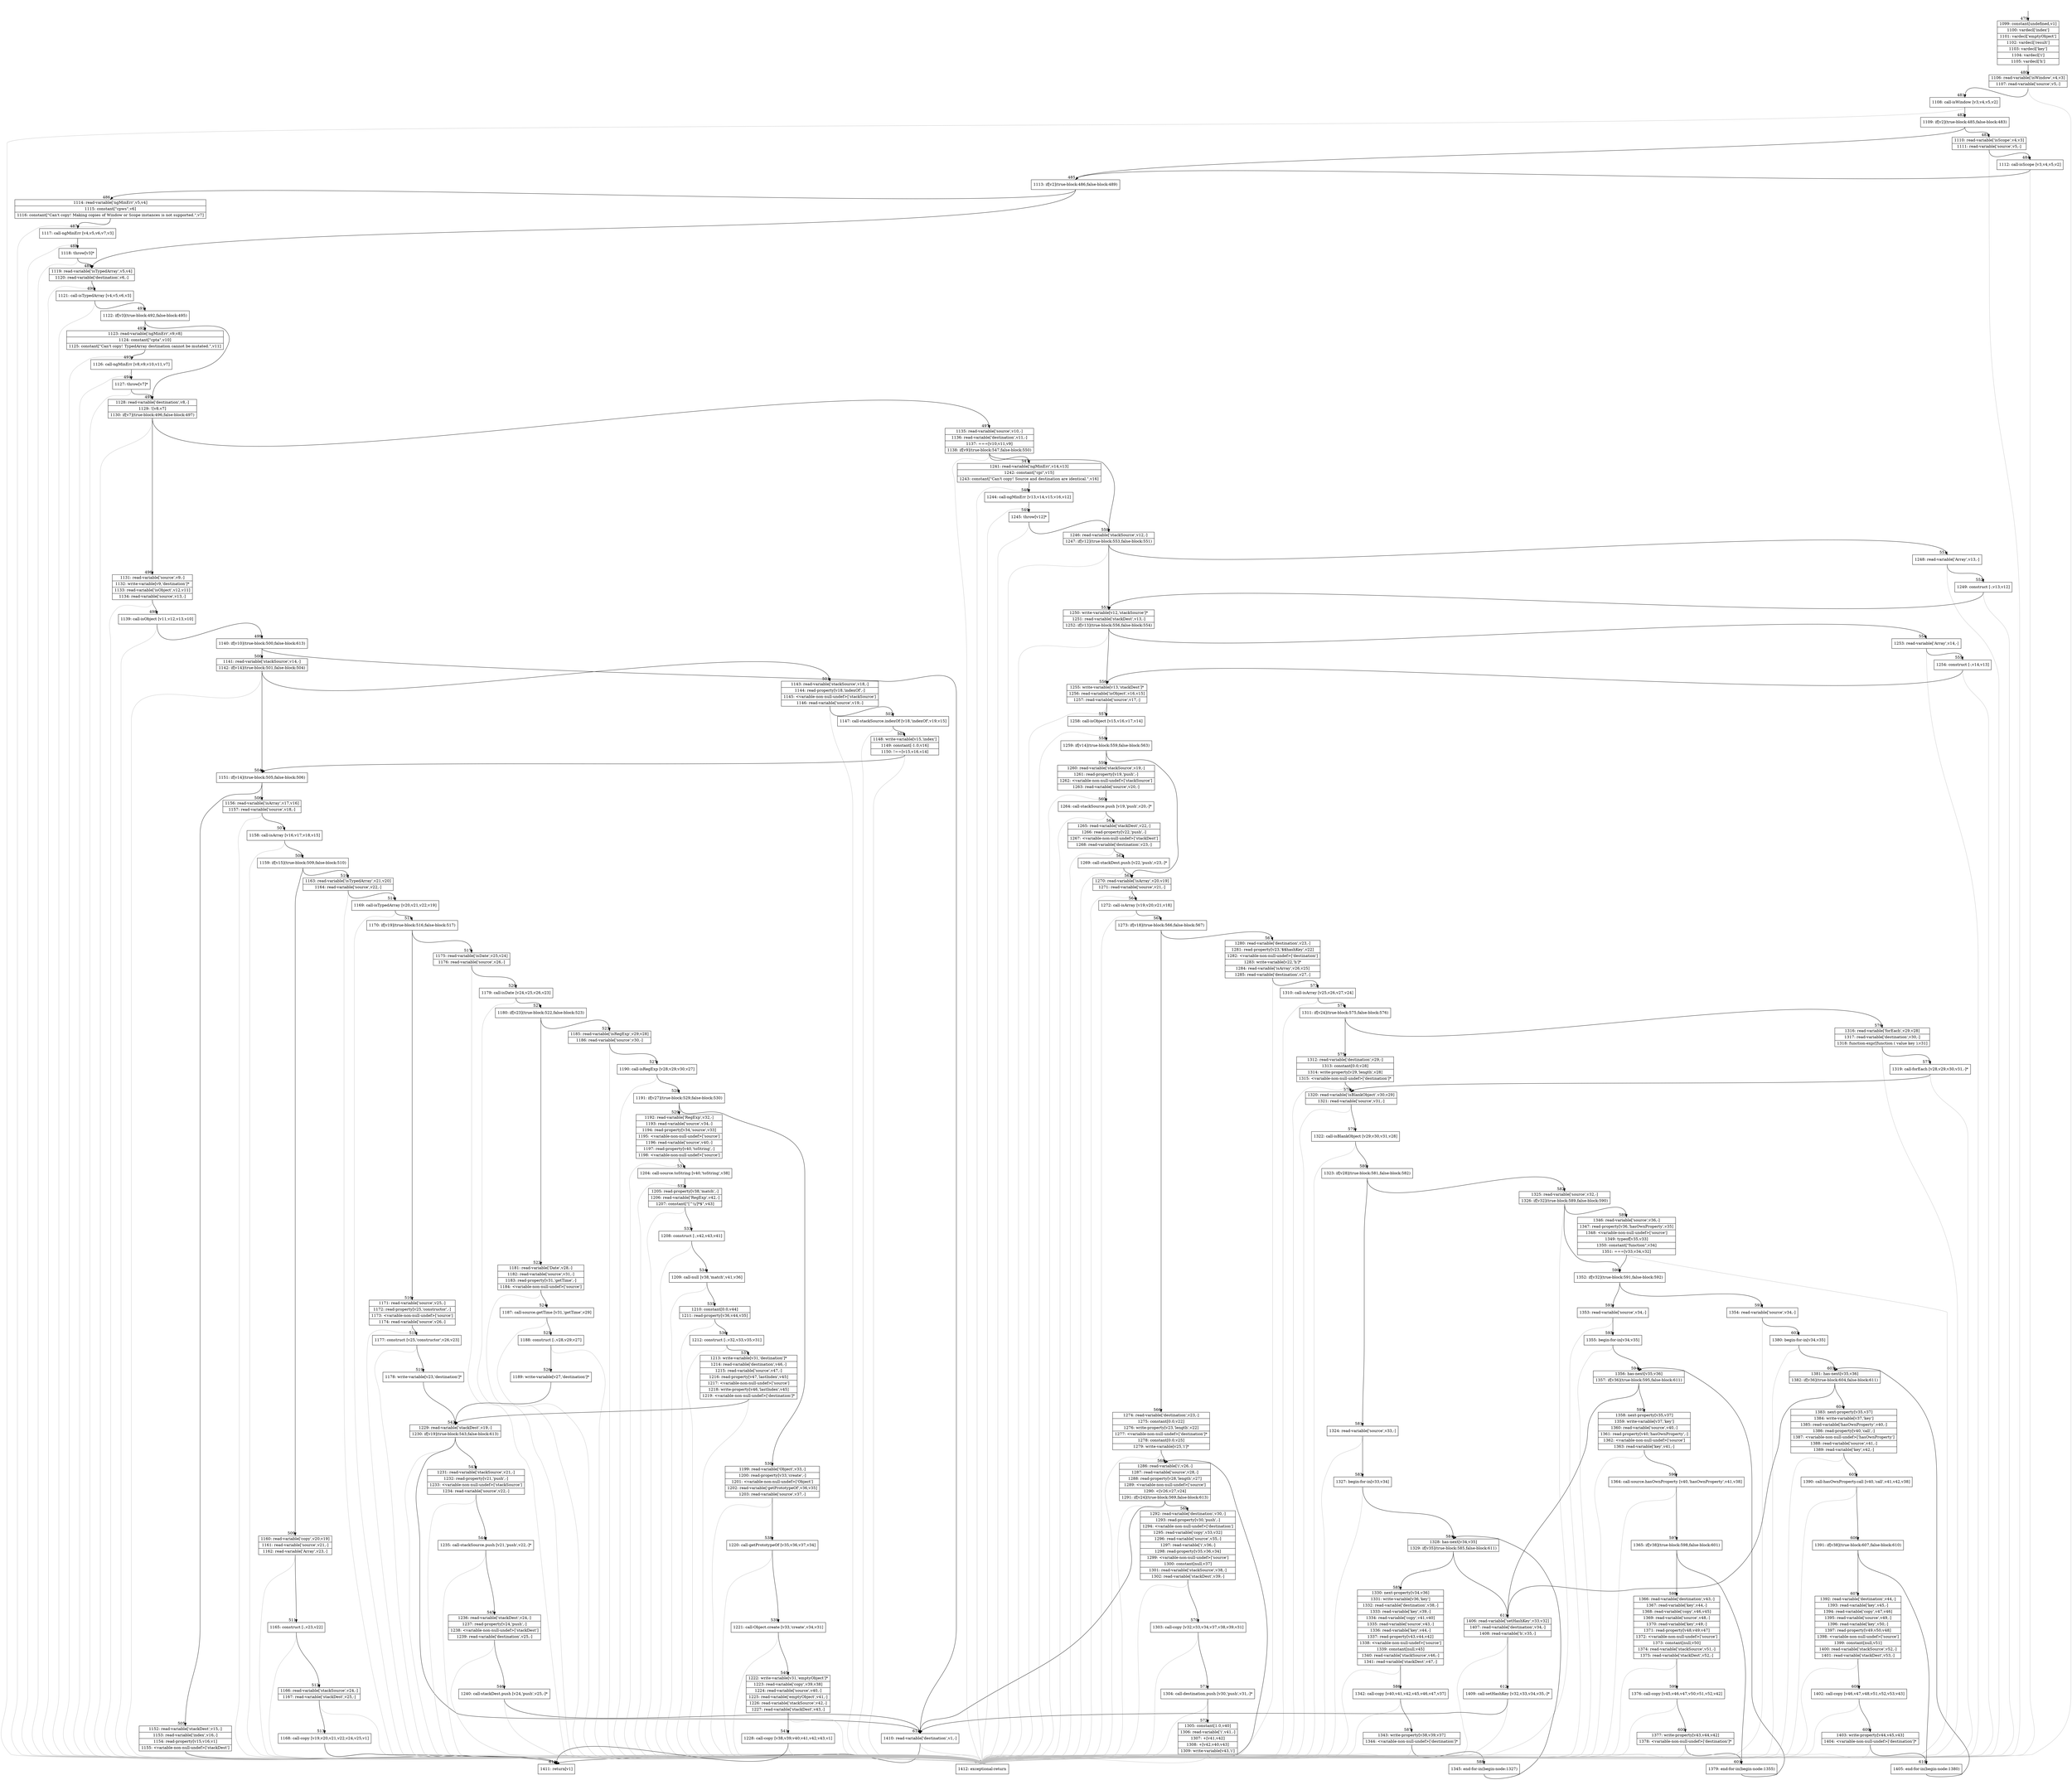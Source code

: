 digraph {
rankdir="TD"
BB_entry52[shape=none,label=""];
BB_entry52 -> BB479 [tailport=s, headport=n, headlabel="    479"]
BB479 [shape=record label="{1099: constant[undefined,v1]|1100: vardecl['index']|1101: vardecl['emptyObject']|1102: vardecl['result']|1103: vardecl['key']|1104: vardecl['i']|1105: vardecl['h']}" ] 
BB479 -> BB480 [tailport=s, headport=n, headlabel="      480"]
BB480 [shape=record label="{1106: read-variable['isWindow',v4,v3]|1107: read-variable['source',v5,-]}" ] 
BB480 -> BB481 [tailport=s, headport=n, headlabel="      481"]
BB480 -> BB615 [tailport=s, headport=n, color=gray, headlabel="      615"]
BB481 [shape=record label="{1108: call-isWindow [v3,v4,v5,v2]}" ] 
BB481 -> BB482 [tailport=s, headport=n, headlabel="      482"]
BB481 -> BB615 [tailport=s, headport=n, color=gray]
BB482 [shape=record label="{1109: if[v2](true-block:485,false-block:483)}" ] 
BB482 -> BB485 [tailport=s, headport=n, headlabel="      485"]
BB482 -> BB483 [tailport=s, headport=n, headlabel="      483"]
BB483 [shape=record label="{1110: read-variable['isScope',v4,v3]|1111: read-variable['source',v5,-]}" ] 
BB483 -> BB484 [tailport=s, headport=n, headlabel="      484"]
BB483 -> BB615 [tailport=s, headport=n, color=gray]
BB484 [shape=record label="{1112: call-isScope [v3,v4,v5,v2]}" ] 
BB484 -> BB485 [tailport=s, headport=n]
BB484 -> BB615 [tailport=s, headport=n, color=gray]
BB485 [shape=record label="{1113: if[v2](true-block:486,false-block:489)}" ] 
BB485 -> BB486 [tailport=s, headport=n, headlabel="      486"]
BB485 -> BB489 [tailport=s, headport=n, headlabel="      489"]
BB486 [shape=record label="{1114: read-variable['ngMinErr',v5,v4]|1115: constant[\"cpws\",v6]|1116: constant[\"Can't copy! Making copies of Window or Scope instances is not supported.\",v7]}" ] 
BB486 -> BB487 [tailport=s, headport=n, headlabel="      487"]
BB486 -> BB615 [tailport=s, headport=n, color=gray]
BB487 [shape=record label="{1117: call-ngMinErr [v4,v5,v6,v7,v3]}" ] 
BB487 -> BB488 [tailport=s, headport=n, headlabel="      488"]
BB487 -> BB615 [tailport=s, headport=n, color=gray]
BB488 [shape=record label="{1118: throw[v3]*}" ] 
BB488 -> BB489 [tailport=s, headport=n]
BB488 -> BB615 [tailport=s, headport=n, color=gray]
BB489 [shape=record label="{1119: read-variable['isTypedArray',v5,v4]|1120: read-variable['destination',v6,-]}" ] 
BB489 -> BB490 [tailport=s, headport=n, headlabel="      490"]
BB489 -> BB615 [tailport=s, headport=n, color=gray]
BB490 [shape=record label="{1121: call-isTypedArray [v4,v5,v6,v3]}" ] 
BB490 -> BB491 [tailport=s, headport=n, headlabel="      491"]
BB490 -> BB615 [tailport=s, headport=n, color=gray]
BB491 [shape=record label="{1122: if[v3](true-block:492,false-block:495)}" ] 
BB491 -> BB492 [tailport=s, headport=n, headlabel="      492"]
BB491 -> BB495 [tailport=s, headport=n, headlabel="      495"]
BB492 [shape=record label="{1123: read-variable['ngMinErr',v9,v8]|1124: constant[\"cpta\",v10]|1125: constant[\"Can't copy! TypedArray destination cannot be mutated.\",v11]}" ] 
BB492 -> BB493 [tailport=s, headport=n, headlabel="      493"]
BB492 -> BB615 [tailport=s, headport=n, color=gray]
BB493 [shape=record label="{1126: call-ngMinErr [v8,v9,v10,v11,v7]}" ] 
BB493 -> BB494 [tailport=s, headport=n, headlabel="      494"]
BB493 -> BB615 [tailport=s, headport=n, color=gray]
BB494 [shape=record label="{1127: throw[v7]*}" ] 
BB494 -> BB495 [tailport=s, headport=n]
BB494 -> BB615 [tailport=s, headport=n, color=gray]
BB495 [shape=record label="{1128: read-variable['destination',v8,-]|1129: ![v8,v7]|1130: if[v7](true-block:496,false-block:497)}" ] 
BB495 -> BB496 [tailport=s, headport=n, headlabel="      496"]
BB495 -> BB497 [tailport=s, headport=n, headlabel="      497"]
BB495 -> BB615 [tailport=s, headport=n, color=gray]
BB496 [shape=record label="{1131: read-variable['source',v9,-]|1132: write-variable[v9,'destination']*|1133: read-variable['isObject',v12,v11]|1134: read-variable['source',v13,-]}" ] 
BB496 -> BB498 [tailport=s, headport=n, headlabel="      498"]
BB496 -> BB615 [tailport=s, headport=n, color=gray]
BB497 [shape=record label="{1135: read-variable['source',v10,-]|1136: read-variable['destination',v11,-]|1137: ===[v10,v11,v9]|1138: if[v9](true-block:547,false-block:550)}" ] 
BB497 -> BB547 [tailport=s, headport=n, headlabel="      547"]
BB497 -> BB550 [tailport=s, headport=n, headlabel="      550"]
BB497 -> BB615 [tailport=s, headport=n, color=gray]
BB498 [shape=record label="{1139: call-isObject [v11,v12,v13,v10]}" ] 
BB498 -> BB499 [tailport=s, headport=n, headlabel="      499"]
BB498 -> BB615 [tailport=s, headport=n, color=gray]
BB499 [shape=record label="{1140: if[v10](true-block:500,false-block:613)}" ] 
BB499 -> BB500 [tailport=s, headport=n, headlabel="      500"]
BB499 -> BB613 [tailport=s, headport=n, headlabel="      613"]
BB500 [shape=record label="{1141: read-variable['stackSource',v14,-]|1142: if[v14](true-block:501,false-block:504)}" ] 
BB500 -> BB504 [tailport=s, headport=n, headlabel="      504"]
BB500 -> BB501 [tailport=s, headport=n, headlabel="      501"]
BB500 -> BB615 [tailport=s, headport=n, color=gray]
BB501 [shape=record label="{1143: read-variable['stackSource',v18,-]|1144: read-property[v18,'indexOf',-]|1145: \<variable-non-null-undef\>['stackSource']|1146: read-variable['source',v19,-]}" ] 
BB501 -> BB502 [tailport=s, headport=n, headlabel="      502"]
BB501 -> BB615 [tailport=s, headport=n, color=gray]
BB502 [shape=record label="{1147: call-stackSource.indexOf [v18,'indexOf',v19,v15]}" ] 
BB502 -> BB503 [tailport=s, headport=n, headlabel="      503"]
BB502 -> BB615 [tailport=s, headport=n, color=gray]
BB503 [shape=record label="{1148: write-variable[v15,'index']|1149: constant[-1.0,v16]|1150: !==[v15,v16,v14]}" ] 
BB503 -> BB504 [tailport=s, headport=n]
BB503 -> BB615 [tailport=s, headport=n, color=gray]
BB504 [shape=record label="{1151: if[v14](true-block:505,false-block:506)}" ] 
BB504 -> BB505 [tailport=s, headport=n, headlabel="      505"]
BB504 -> BB506 [tailport=s, headport=n, headlabel="      506"]
BB505 [shape=record label="{1152: read-variable['stackDest',v15,-]|1153: read-variable['index',v16,-]|1154: read-property[v15,v16,v1]|1155: \<variable-non-null-undef\>['stackDest']}" ] 
BB505 -> BB614 [tailport=s, headport=n, headlabel="      614"]
BB505 -> BB615 [tailport=s, headport=n, color=gray]
BB506 [shape=record label="{1156: read-variable['isArray',v17,v16]|1157: read-variable['source',v18,-]}" ] 
BB506 -> BB507 [tailport=s, headport=n, headlabel="      507"]
BB506 -> BB615 [tailport=s, headport=n, color=gray]
BB507 [shape=record label="{1158: call-isArray [v16,v17,v18,v15]}" ] 
BB507 -> BB508 [tailport=s, headport=n, headlabel="      508"]
BB507 -> BB615 [tailport=s, headport=n, color=gray]
BB508 [shape=record label="{1159: if[v15](true-block:509,false-block:510)}" ] 
BB508 -> BB509 [tailport=s, headport=n, headlabel="      509"]
BB508 -> BB510 [tailport=s, headport=n, headlabel="      510"]
BB509 [shape=record label="{1160: read-variable['copy',v20,v19]|1161: read-variable['source',v21,-]|1162: read-variable['Array',v23,-]}" ] 
BB509 -> BB511 [tailport=s, headport=n, headlabel="      511"]
BB509 -> BB615 [tailport=s, headport=n, color=gray]
BB510 [shape=record label="{1163: read-variable['isTypedArray',v21,v20]|1164: read-variable['source',v22,-]}" ] 
BB510 -> BB514 [tailport=s, headport=n, headlabel="      514"]
BB510 -> BB615 [tailport=s, headport=n, color=gray]
BB511 [shape=record label="{1165: construct [-,v23,v22]}" ] 
BB511 -> BB512 [tailport=s, headport=n, headlabel="      512"]
BB511 -> BB615 [tailport=s, headport=n, color=gray]
BB512 [shape=record label="{1166: read-variable['stackSource',v24,-]|1167: read-variable['stackDest',v25,-]}" ] 
BB512 -> BB513 [tailport=s, headport=n, headlabel="      513"]
BB512 -> BB615 [tailport=s, headport=n, color=gray]
BB513 [shape=record label="{1168: call-copy [v19,v20,v21,v22,v24,v25,v1]}" ] 
BB513 -> BB614 [tailport=s, headport=n]
BB513 -> BB615 [tailport=s, headport=n, color=gray]
BB514 [shape=record label="{1169: call-isTypedArray [v20,v21,v22,v19]}" ] 
BB514 -> BB515 [tailport=s, headport=n, headlabel="      515"]
BB514 -> BB615 [tailport=s, headport=n, color=gray]
BB515 [shape=record label="{1170: if[v19](true-block:516,false-block:517)}" ] 
BB515 -> BB516 [tailport=s, headport=n, headlabel="      516"]
BB515 -> BB517 [tailport=s, headport=n, headlabel="      517"]
BB516 [shape=record label="{1171: read-variable['source',v25,-]|1172: read-property[v25,'constructor',-]|1173: \<variable-non-null-undef\>['source']|1174: read-variable['source',v26,-]}" ] 
BB516 -> BB518 [tailport=s, headport=n, headlabel="      518"]
BB516 -> BB615 [tailport=s, headport=n, color=gray]
BB517 [shape=record label="{1175: read-variable['isDate',v25,v24]|1176: read-variable['source',v26,-]}" ] 
BB517 -> BB520 [tailport=s, headport=n, headlabel="      520"]
BB517 -> BB615 [tailport=s, headport=n, color=gray]
BB518 [shape=record label="{1177: construct [v25,'constructor',v26,v23]}" ] 
BB518 -> BB519 [tailport=s, headport=n, headlabel="      519"]
BB518 -> BB615 [tailport=s, headport=n, color=gray]
BB519 [shape=record label="{1178: write-variable[v23,'destination']*}" ] 
BB519 -> BB542 [tailport=s, headport=n, headlabel="      542"]
BB520 [shape=record label="{1179: call-isDate [v24,v25,v26,v23]}" ] 
BB520 -> BB521 [tailport=s, headport=n, headlabel="      521"]
BB520 -> BB615 [tailport=s, headport=n, color=gray]
BB521 [shape=record label="{1180: if[v23](true-block:522,false-block:523)}" ] 
BB521 -> BB522 [tailport=s, headport=n, headlabel="      522"]
BB521 -> BB523 [tailport=s, headport=n, headlabel="      523"]
BB522 [shape=record label="{1181: read-variable['Date',v28,-]|1182: read-variable['source',v31,-]|1183: read-property[v31,'getTime',-]|1184: \<variable-non-null-undef\>['source']}" ] 
BB522 -> BB524 [tailport=s, headport=n, headlabel="      524"]
BB522 -> BB615 [tailport=s, headport=n, color=gray]
BB523 [shape=record label="{1185: read-variable['isRegExp',v29,v28]|1186: read-variable['source',v30,-]}" ] 
BB523 -> BB527 [tailport=s, headport=n, headlabel="      527"]
BB523 -> BB615 [tailport=s, headport=n, color=gray]
BB524 [shape=record label="{1187: call-source.getTime [v31,'getTime',v29]}" ] 
BB524 -> BB525 [tailport=s, headport=n, headlabel="      525"]
BB524 -> BB615 [tailport=s, headport=n, color=gray]
BB525 [shape=record label="{1188: construct [-,v28,v29,v27]}" ] 
BB525 -> BB526 [tailport=s, headport=n, headlabel="      526"]
BB525 -> BB615 [tailport=s, headport=n, color=gray]
BB526 [shape=record label="{1189: write-variable[v27,'destination']*}" ] 
BB526 -> BB542 [tailport=s, headport=n]
BB527 [shape=record label="{1190: call-isRegExp [v28,v29,v30,v27]}" ] 
BB527 -> BB528 [tailport=s, headport=n, headlabel="      528"]
BB527 -> BB615 [tailport=s, headport=n, color=gray]
BB528 [shape=record label="{1191: if[v27](true-block:529,false-block:530)}" ] 
BB528 -> BB529 [tailport=s, headport=n, headlabel="      529"]
BB528 -> BB530 [tailport=s, headport=n, headlabel="      530"]
BB529 [shape=record label="{1192: read-variable['RegExp',v32,-]|1193: read-variable['source',v34,-]|1194: read-property[v34,'source',v33]|1195: \<variable-non-null-undef\>['source']|1196: read-variable['source',v40,-]|1197: read-property[v40,'toString',-]|1198: \<variable-non-null-undef\>['source']}" ] 
BB529 -> BB531 [tailport=s, headport=n, headlabel="      531"]
BB529 -> BB615 [tailport=s, headport=n, color=gray]
BB530 [shape=record label="{1199: read-variable['Object',v33,-]|1200: read-property[v33,'create',-]|1201: \<variable-non-null-undef\>['Object']|1202: read-variable['getPrototypeOf',v36,v35]|1203: read-variable['source',v37,-]}" ] 
BB530 -> BB538 [tailport=s, headport=n, headlabel="      538"]
BB530 -> BB615 [tailport=s, headport=n, color=gray]
BB531 [shape=record label="{1204: call-source.toString [v40,'toString',v38]}" ] 
BB531 -> BB532 [tailport=s, headport=n, headlabel="      532"]
BB531 -> BB615 [tailport=s, headport=n, color=gray]
BB532 [shape=record label="{1205: read-property[v38,'match',-]|1206: read-variable['RegExp',v42,-]|1207: constant[\"[^\\\\/]*$\",v43]}" ] 
BB532 -> BB533 [tailport=s, headport=n, headlabel="      533"]
BB532 -> BB615 [tailport=s, headport=n, color=gray]
BB533 [shape=record label="{1208: construct [-,v42,v43,v41]}" ] 
BB533 -> BB534 [tailport=s, headport=n, headlabel="      534"]
BB533 -> BB615 [tailport=s, headport=n, color=gray]
BB534 [shape=record label="{1209: call-null [v38,'match',v41,v36]}" ] 
BB534 -> BB535 [tailport=s, headport=n, headlabel="      535"]
BB534 -> BB615 [tailport=s, headport=n, color=gray]
BB535 [shape=record label="{1210: constant[0.0,v44]|1211: read-property[v36,v44,v35]}" ] 
BB535 -> BB536 [tailport=s, headport=n, headlabel="      536"]
BB535 -> BB615 [tailport=s, headport=n, color=gray]
BB536 [shape=record label="{1212: construct [-,v32,v33,v35,v31]}" ] 
BB536 -> BB537 [tailport=s, headport=n, headlabel="      537"]
BB536 -> BB615 [tailport=s, headport=n, color=gray]
BB537 [shape=record label="{1213: write-variable[v31,'destination']*|1214: read-variable['destination',v46,-]|1215: read-variable['source',v47,-]|1216: read-property[v47,'lastIndex',v45]|1217: \<variable-non-null-undef\>['source']|1218: write-property[v46,'lastIndex',v45]|1219: \<variable-non-null-undef\>['destination']*}" ] 
BB537 -> BB542 [tailport=s, headport=n]
BB537 -> BB615 [tailport=s, headport=n, color=gray]
BB538 [shape=record label="{1220: call-getPrototypeOf [v35,v36,v37,v34]}" ] 
BB538 -> BB539 [tailport=s, headport=n, headlabel="      539"]
BB538 -> BB615 [tailport=s, headport=n, color=gray]
BB539 [shape=record label="{1221: call-Object.create [v33,'create',v34,v31]}" ] 
BB539 -> BB540 [tailport=s, headport=n, headlabel="      540"]
BB539 -> BB615 [tailport=s, headport=n, color=gray]
BB540 [shape=record label="{1222: write-variable[v31,'emptyObject']*|1223: read-variable['copy',v39,v38]|1224: read-variable['source',v40,-]|1225: read-variable['emptyObject',v41,-]|1226: read-variable['stackSource',v42,-]|1227: read-variable['stackDest',v43,-]}" ] 
BB540 -> BB541 [tailport=s, headport=n, headlabel="      541"]
BB540 -> BB615 [tailport=s, headport=n, color=gray]
BB541 [shape=record label="{1228: call-copy [v38,v39,v40,v41,v42,v43,v1]}" ] 
BB541 -> BB614 [tailport=s, headport=n]
BB541 -> BB615 [tailport=s, headport=n, color=gray]
BB542 [shape=record label="{1229: read-variable['stackDest',v19,-]|1230: if[v19](true-block:543,false-block:613)}" ] 
BB542 -> BB543 [tailport=s, headport=n, headlabel="      543"]
BB542 -> BB613 [tailport=s, headport=n]
BB542 -> BB615 [tailport=s, headport=n, color=gray]
BB543 [shape=record label="{1231: read-variable['stackSource',v21,-]|1232: read-property[v21,'push',-]|1233: \<variable-non-null-undef\>['stackSource']|1234: read-variable['source',v22,-]}" ] 
BB543 -> BB544 [tailport=s, headport=n, headlabel="      544"]
BB543 -> BB615 [tailport=s, headport=n, color=gray]
BB544 [shape=record label="{1235: call-stackSource.push [v21,'push',v22,-]*}" ] 
BB544 -> BB545 [tailport=s, headport=n, headlabel="      545"]
BB544 -> BB615 [tailport=s, headport=n, color=gray]
BB545 [shape=record label="{1236: read-variable['stackDest',v24,-]|1237: read-property[v24,'push',-]|1238: \<variable-non-null-undef\>['stackDest']|1239: read-variable['destination',v25,-]}" ] 
BB545 -> BB546 [tailport=s, headport=n, headlabel="      546"]
BB545 -> BB615 [tailport=s, headport=n, color=gray]
BB546 [shape=record label="{1240: call-stackDest.push [v24,'push',v25,-]*}" ] 
BB546 -> BB613 [tailport=s, headport=n]
BB546 -> BB615 [tailport=s, headport=n, color=gray]
BB547 [shape=record label="{1241: read-variable['ngMinErr',v14,v13]|1242: constant[\"cpi\",v15]|1243: constant[\"Can't copy! Source and destination are identical.\",v16]}" ] 
BB547 -> BB548 [tailport=s, headport=n, headlabel="      548"]
BB547 -> BB615 [tailport=s, headport=n, color=gray]
BB548 [shape=record label="{1244: call-ngMinErr [v13,v14,v15,v16,v12]}" ] 
BB548 -> BB549 [tailport=s, headport=n, headlabel="      549"]
BB548 -> BB615 [tailport=s, headport=n, color=gray]
BB549 [shape=record label="{1245: throw[v12]*}" ] 
BB549 -> BB550 [tailport=s, headport=n]
BB549 -> BB615 [tailport=s, headport=n, color=gray]
BB550 [shape=record label="{1246: read-variable['stackSource',v12,-]|1247: if[v12](true-block:553,false-block:551)}" ] 
BB550 -> BB553 [tailport=s, headport=n, headlabel="      553"]
BB550 -> BB551 [tailport=s, headport=n, headlabel="      551"]
BB550 -> BB615 [tailport=s, headport=n, color=gray]
BB551 [shape=record label="{1248: read-variable['Array',v13,-]}" ] 
BB551 -> BB552 [tailport=s, headport=n, headlabel="      552"]
BB551 -> BB615 [tailport=s, headport=n, color=gray]
BB552 [shape=record label="{1249: construct [-,v13,v12]}" ] 
BB552 -> BB553 [tailport=s, headport=n]
BB552 -> BB615 [tailport=s, headport=n, color=gray]
BB553 [shape=record label="{1250: write-variable[v12,'stackSource']*|1251: read-variable['stackDest',v13,-]|1252: if[v13](true-block:556,false-block:554)}" ] 
BB553 -> BB556 [tailport=s, headport=n, headlabel="      556"]
BB553 -> BB554 [tailport=s, headport=n, headlabel="      554"]
BB553 -> BB615 [tailport=s, headport=n, color=gray]
BB554 [shape=record label="{1253: read-variable['Array',v14,-]}" ] 
BB554 -> BB555 [tailport=s, headport=n, headlabel="      555"]
BB554 -> BB615 [tailport=s, headport=n, color=gray]
BB555 [shape=record label="{1254: construct [-,v14,v13]}" ] 
BB555 -> BB556 [tailport=s, headport=n]
BB555 -> BB615 [tailport=s, headport=n, color=gray]
BB556 [shape=record label="{1255: write-variable[v13,'stackDest']*|1256: read-variable['isObject',v16,v15]|1257: read-variable['source',v17,-]}" ] 
BB556 -> BB557 [tailport=s, headport=n, headlabel="      557"]
BB556 -> BB615 [tailport=s, headport=n, color=gray]
BB557 [shape=record label="{1258: call-isObject [v15,v16,v17,v14]}" ] 
BB557 -> BB558 [tailport=s, headport=n, headlabel="      558"]
BB557 -> BB615 [tailport=s, headport=n, color=gray]
BB558 [shape=record label="{1259: if[v14](true-block:559,false-block:563)}" ] 
BB558 -> BB559 [tailport=s, headport=n, headlabel="      559"]
BB558 -> BB563 [tailport=s, headport=n, headlabel="      563"]
BB559 [shape=record label="{1260: read-variable['stackSource',v19,-]|1261: read-property[v19,'push',-]|1262: \<variable-non-null-undef\>['stackSource']|1263: read-variable['source',v20,-]}" ] 
BB559 -> BB560 [tailport=s, headport=n, headlabel="      560"]
BB559 -> BB615 [tailport=s, headport=n, color=gray]
BB560 [shape=record label="{1264: call-stackSource.push [v19,'push',v20,-]*}" ] 
BB560 -> BB561 [tailport=s, headport=n, headlabel="      561"]
BB560 -> BB615 [tailport=s, headport=n, color=gray]
BB561 [shape=record label="{1265: read-variable['stackDest',v22,-]|1266: read-property[v22,'push',-]|1267: \<variable-non-null-undef\>['stackDest']|1268: read-variable['destination',v23,-]}" ] 
BB561 -> BB562 [tailport=s, headport=n, headlabel="      562"]
BB561 -> BB615 [tailport=s, headport=n, color=gray]
BB562 [shape=record label="{1269: call-stackDest.push [v22,'push',v23,-]*}" ] 
BB562 -> BB563 [tailport=s, headport=n]
BB562 -> BB615 [tailport=s, headport=n, color=gray]
BB563 [shape=record label="{1270: read-variable['isArray',v20,v19]|1271: read-variable['source',v21,-]}" ] 
BB563 -> BB564 [tailport=s, headport=n, headlabel="      564"]
BB563 -> BB615 [tailport=s, headport=n, color=gray]
BB564 [shape=record label="{1272: call-isArray [v19,v20,v21,v18]}" ] 
BB564 -> BB565 [tailport=s, headport=n, headlabel="      565"]
BB564 -> BB615 [tailport=s, headport=n, color=gray]
BB565 [shape=record label="{1273: if[v18](true-block:566,false-block:567)}" ] 
BB565 -> BB566 [tailport=s, headport=n, headlabel="      566"]
BB565 -> BB567 [tailport=s, headport=n, headlabel="      567"]
BB566 [shape=record label="{1274: read-variable['destination',v23,-]|1275: constant[0.0,v22]|1276: write-property[v23,'length',v22]|1277: \<variable-non-null-undef\>['destination']*|1278: constant[0.0,v25]|1279: write-variable[v25,'i']*}" ] 
BB566 -> BB568 [tailport=s, headport=n, headlabel="      568"]
BB566 -> BB615 [tailport=s, headport=n, color=gray]
BB567 [shape=record label="{1280: read-variable['destination',v23,-]|1281: read-property[v23,'$$hashKey',v22]|1282: \<variable-non-null-undef\>['destination']|1283: write-variable[v22,'h']*|1284: read-variable['isArray',v26,v25]|1285: read-variable['destination',v27,-]}" ] 
BB567 -> BB573 [tailport=s, headport=n, headlabel="      573"]
BB567 -> BB615 [tailport=s, headport=n, color=gray]
BB568 [shape=record label="{1286: read-variable['i',v26,-]|1287: read-variable['source',v28,-]|1288: read-property[v28,'length',v27]|1289: \<variable-non-null-undef\>['source']|1290: \<[v26,v27,v24]|1291: if[v24](true-block:569,false-block:613)}" ] 
BB568 -> BB569 [tailport=s, headport=n, headlabel="      569"]
BB568 -> BB613 [tailport=s, headport=n]
BB568 -> BB615 [tailport=s, headport=n, color=gray]
BB569 [shape=record label="{1292: read-variable['destination',v30,-]|1293: read-property[v30,'push',-]|1294: \<variable-non-null-undef\>['destination']|1295: read-variable['copy',v33,v32]|1296: read-variable['source',v35,-]|1297: read-variable['i',v36,-]|1298: read-property[v35,v36,v34]|1299: \<variable-non-null-undef\>['source']|1300: constant[null,v37]|1301: read-variable['stackSource',v38,-]|1302: read-variable['stackDest',v39,-]}" ] 
BB569 -> BB570 [tailport=s, headport=n, headlabel="      570"]
BB569 -> BB615 [tailport=s, headport=n, color=gray]
BB570 [shape=record label="{1303: call-copy [v32,v33,v34,v37,v38,v39,v31]}" ] 
BB570 -> BB571 [tailport=s, headport=n, headlabel="      571"]
BB570 -> BB615 [tailport=s, headport=n, color=gray]
BB571 [shape=record label="{1304: call-destination.push [v30,'push',v31,-]*}" ] 
BB571 -> BB572 [tailport=s, headport=n, headlabel="      572"]
BB571 -> BB615 [tailport=s, headport=n, color=gray]
BB572 [shape=record label="{1305: constant[1.0,v40]|1306: read-variable['i',v41,-]|1307: +[v41,v42]|1308: +[v42,v40,v43]|1309: write-variable[v43,'i']}" ] 
BB572 -> BB568 [tailport=s, headport=n]
BB572 -> BB615 [tailport=s, headport=n, color=gray]
BB573 [shape=record label="{1310: call-isArray [v25,v26,v27,v24]}" ] 
BB573 -> BB574 [tailport=s, headport=n, headlabel="      574"]
BB573 -> BB615 [tailport=s, headport=n, color=gray]
BB574 [shape=record label="{1311: if[v24](true-block:575,false-block:576)}" ] 
BB574 -> BB575 [tailport=s, headport=n, headlabel="      575"]
BB574 -> BB576 [tailport=s, headport=n, headlabel="      576"]
BB575 [shape=record label="{1312: read-variable['destination',v29,-]|1313: constant[0.0,v28]|1314: write-property[v29,'length',v28]|1315: \<variable-non-null-undef\>['destination']*}" ] 
BB575 -> BB578 [tailport=s, headport=n, headlabel="      578"]
BB575 -> BB615 [tailport=s, headport=n, color=gray]
BB576 [shape=record label="{1316: read-variable['forEach',v29,v28]|1317: read-variable['destination',v30,-]|1318: function-expr[function ( value key ),v31]}" ] 
BB576 -> BB577 [tailport=s, headport=n, headlabel="      577"]
BB576 -> BB615 [tailport=s, headport=n, color=gray]
BB577 [shape=record label="{1319: call-forEach [v28,v29,v30,v31,-]*}" ] 
BB577 -> BB578 [tailport=s, headport=n]
BB577 -> BB615 [tailport=s, headport=n, color=gray]
BB578 [shape=record label="{1320: read-variable['isBlankObject',v30,v29]|1321: read-variable['source',v31,-]}" ] 
BB578 -> BB579 [tailport=s, headport=n, headlabel="      579"]
BB578 -> BB615 [tailport=s, headport=n, color=gray]
BB579 [shape=record label="{1322: call-isBlankObject [v29,v30,v31,v28]}" ] 
BB579 -> BB580 [tailport=s, headport=n, headlabel="      580"]
BB579 -> BB615 [tailport=s, headport=n, color=gray]
BB580 [shape=record label="{1323: if[v28](true-block:581,false-block:582)}" ] 
BB580 -> BB581 [tailport=s, headport=n, headlabel="      581"]
BB580 -> BB582 [tailport=s, headport=n, headlabel="      582"]
BB581 [shape=record label="{1324: read-variable['source',v33,-]}" ] 
BB581 -> BB583 [tailport=s, headport=n, headlabel="      583"]
BB581 -> BB615 [tailport=s, headport=n, color=gray]
BB582 [shape=record label="{1325: read-variable['source',v32,-]|1326: if[v32](true-block:589,false-block:590)}" ] 
BB582 -> BB590 [tailport=s, headport=n, headlabel="      590"]
BB582 -> BB589 [tailport=s, headport=n, headlabel="      589"]
BB582 -> BB615 [tailport=s, headport=n, color=gray]
BB583 [shape=record label="{1327: begin-for-in[v33,v34]}" ] 
BB583 -> BB584 [tailport=s, headport=n, headlabel="      584"]
BB583 -> BB615 [tailport=s, headport=n, color=gray]
BB584 [shape=record label="{1328: has-next[v34,v35]|1329: if[v35](true-block:585,false-block:611)}" ] 
BB584 -> BB585 [tailport=s, headport=n, headlabel="      585"]
BB584 -> BB611 [tailport=s, headport=n, headlabel="      611"]
BB585 [shape=record label="{1330: next-property[v34,v36]|1331: write-variable[v36,'key']|1332: read-variable['destination',v38,-]|1333: read-variable['key',v39,-]|1334: read-variable['copy',v41,v40]|1335: read-variable['source',v43,-]|1336: read-variable['key',v44,-]|1337: read-property[v43,v44,v42]|1338: \<variable-non-null-undef\>['source']|1339: constant[null,v45]|1340: read-variable['stackSource',v46,-]|1341: read-variable['stackDest',v47,-]}" ] 
BB585 -> BB586 [tailport=s, headport=n, headlabel="      586"]
BB585 -> BB615 [tailport=s, headport=n, color=gray]
BB586 [shape=record label="{1342: call-copy [v40,v41,v42,v45,v46,v47,v37]}" ] 
BB586 -> BB587 [tailport=s, headport=n, headlabel="      587"]
BB586 -> BB615 [tailport=s, headport=n, color=gray]
BB587 [shape=record label="{1343: write-property[v38,v39,v37]|1344: \<variable-non-null-undef\>['destination']*}" ] 
BB587 -> BB588 [tailport=s, headport=n, headlabel="      588"]
BB587 -> BB615 [tailport=s, headport=n, color=gray]
BB588 [shape=record label="{1345: end-for-in(begin-node:1327)}" ] 
BB588 -> BB584 [tailport=s, headport=n]
BB589 [shape=record label="{1346: read-variable['source',v36,-]|1347: read-property[v36,'hasOwnProperty',v35]|1348: \<variable-non-null-undef\>['source']|1349: typeof[v35,v33]|1350: constant[\"function\",v34]|1351: ===[v33,v34,v32]}" ] 
BB589 -> BB590 [tailport=s, headport=n]
BB589 -> BB615 [tailport=s, headport=n, color=gray]
BB590 [shape=record label="{1352: if[v32](true-block:591,false-block:592)}" ] 
BB590 -> BB591 [tailport=s, headport=n, headlabel="      591"]
BB590 -> BB592 [tailport=s, headport=n, headlabel="      592"]
BB591 [shape=record label="{1353: read-variable['source',v34,-]}" ] 
BB591 -> BB593 [tailport=s, headport=n, headlabel="      593"]
BB591 -> BB615 [tailport=s, headport=n, color=gray]
BB592 [shape=record label="{1354: read-variable['source',v34,-]}" ] 
BB592 -> BB602 [tailport=s, headport=n, headlabel="      602"]
BB592 -> BB615 [tailport=s, headport=n, color=gray]
BB593 [shape=record label="{1355: begin-for-in[v34,v35]}" ] 
BB593 -> BB594 [tailport=s, headport=n, headlabel="      594"]
BB593 -> BB615 [tailport=s, headport=n, color=gray]
BB594 [shape=record label="{1356: has-next[v35,v36]|1357: if[v36](true-block:595,false-block:611)}" ] 
BB594 -> BB595 [tailport=s, headport=n, headlabel="      595"]
BB594 -> BB611 [tailport=s, headport=n]
BB595 [shape=record label="{1358: next-property[v35,v37]|1359: write-variable[v37,'key']|1360: read-variable['source',v40,-]|1361: read-property[v40,'hasOwnProperty',-]|1362: \<variable-non-null-undef\>['source']|1363: read-variable['key',v41,-]}" ] 
BB595 -> BB596 [tailport=s, headport=n, headlabel="      596"]
BB595 -> BB615 [tailport=s, headport=n, color=gray]
BB596 [shape=record label="{1364: call-source.hasOwnProperty [v40,'hasOwnProperty',v41,v38]}" ] 
BB596 -> BB597 [tailport=s, headport=n, headlabel="      597"]
BB596 -> BB615 [tailport=s, headport=n, color=gray]
BB597 [shape=record label="{1365: if[v38](true-block:598,false-block:601)}" ] 
BB597 -> BB598 [tailport=s, headport=n, headlabel="      598"]
BB597 -> BB601 [tailport=s, headport=n, headlabel="      601"]
BB598 [shape=record label="{1366: read-variable['destination',v43,-]|1367: read-variable['key',v44,-]|1368: read-variable['copy',v46,v45]|1369: read-variable['source',v48,-]|1370: read-variable['key',v49,-]|1371: read-property[v48,v49,v47]|1372: \<variable-non-null-undef\>['source']|1373: constant[null,v50]|1374: read-variable['stackSource',v51,-]|1375: read-variable['stackDest',v52,-]}" ] 
BB598 -> BB599 [tailport=s, headport=n, headlabel="      599"]
BB598 -> BB615 [tailport=s, headport=n, color=gray]
BB599 [shape=record label="{1376: call-copy [v45,v46,v47,v50,v51,v52,v42]}" ] 
BB599 -> BB600 [tailport=s, headport=n, headlabel="      600"]
BB599 -> BB615 [tailport=s, headport=n, color=gray]
BB600 [shape=record label="{1377: write-property[v43,v44,v42]|1378: \<variable-non-null-undef\>['destination']*}" ] 
BB600 -> BB601 [tailport=s, headport=n]
BB600 -> BB615 [tailport=s, headport=n, color=gray]
BB601 [shape=record label="{1379: end-for-in(begin-node:1355)}" ] 
BB601 -> BB594 [tailport=s, headport=n]
BB602 [shape=record label="{1380: begin-for-in[v34,v35]}" ] 
BB602 -> BB603 [tailport=s, headport=n, headlabel="      603"]
BB602 -> BB615 [tailport=s, headport=n, color=gray]
BB603 [shape=record label="{1381: has-next[v35,v36]|1382: if[v36](true-block:604,false-block:611)}" ] 
BB603 -> BB604 [tailport=s, headport=n, headlabel="      604"]
BB603 -> BB611 [tailport=s, headport=n]
BB604 [shape=record label="{1383: next-property[v35,v37]|1384: write-variable[v37,'key']|1385: read-variable['hasOwnProperty',v40,-]|1386: read-property[v40,'call',-]|1387: \<variable-non-null-undef\>['hasOwnProperty']|1388: read-variable['source',v41,-]|1389: read-variable['key',v42,-]}" ] 
BB604 -> BB605 [tailport=s, headport=n, headlabel="      605"]
BB604 -> BB615 [tailport=s, headport=n, color=gray]
BB605 [shape=record label="{1390: call-hasOwnProperty.call [v40,'call',v41,v42,v38]}" ] 
BB605 -> BB606 [tailport=s, headport=n, headlabel="      606"]
BB605 -> BB615 [tailport=s, headport=n, color=gray]
BB606 [shape=record label="{1391: if[v38](true-block:607,false-block:610)}" ] 
BB606 -> BB607 [tailport=s, headport=n, headlabel="      607"]
BB606 -> BB610 [tailport=s, headport=n, headlabel="      610"]
BB607 [shape=record label="{1392: read-variable['destination',v44,-]|1393: read-variable['key',v45,-]|1394: read-variable['copy',v47,v46]|1395: read-variable['source',v49,-]|1396: read-variable['key',v50,-]|1397: read-property[v49,v50,v48]|1398: \<variable-non-null-undef\>['source']|1399: constant[null,v51]|1400: read-variable['stackSource',v52,-]|1401: read-variable['stackDest',v53,-]}" ] 
BB607 -> BB608 [tailport=s, headport=n, headlabel="      608"]
BB607 -> BB615 [tailport=s, headport=n, color=gray]
BB608 [shape=record label="{1402: call-copy [v46,v47,v48,v51,v52,v53,v43]}" ] 
BB608 -> BB609 [tailport=s, headport=n, headlabel="      609"]
BB608 -> BB615 [tailport=s, headport=n, color=gray]
BB609 [shape=record label="{1403: write-property[v44,v45,v43]|1404: \<variable-non-null-undef\>['destination']*}" ] 
BB609 -> BB610 [tailport=s, headport=n]
BB609 -> BB615 [tailport=s, headport=n, color=gray]
BB610 [shape=record label="{1405: end-for-in(begin-node:1380)}" ] 
BB610 -> BB603 [tailport=s, headport=n]
BB611 [shape=record label="{1406: read-variable['setHashKey',v33,v32]|1407: read-variable['destination',v34,-]|1408: read-variable['h',v35,-]}" ] 
BB611 -> BB612 [tailport=s, headport=n, headlabel="      612"]
BB611 -> BB615 [tailport=s, headport=n, color=gray]
BB612 [shape=record label="{1409: call-setHashKey [v32,v33,v34,v35,-]*}" ] 
BB612 -> BB613 [tailport=s, headport=n]
BB612 -> BB615 [tailport=s, headport=n, color=gray]
BB613 [shape=record label="{1410: read-variable['destination',v1,-]}" ] 
BB613 -> BB614 [tailport=s, headport=n]
BB613 -> BB615 [tailport=s, headport=n, color=gray]
BB614 [shape=record label="{1411: return[v1]}" ] 
BB615 [shape=record label="{1412: exceptional-return}" ] 
//#$~ 955
}
